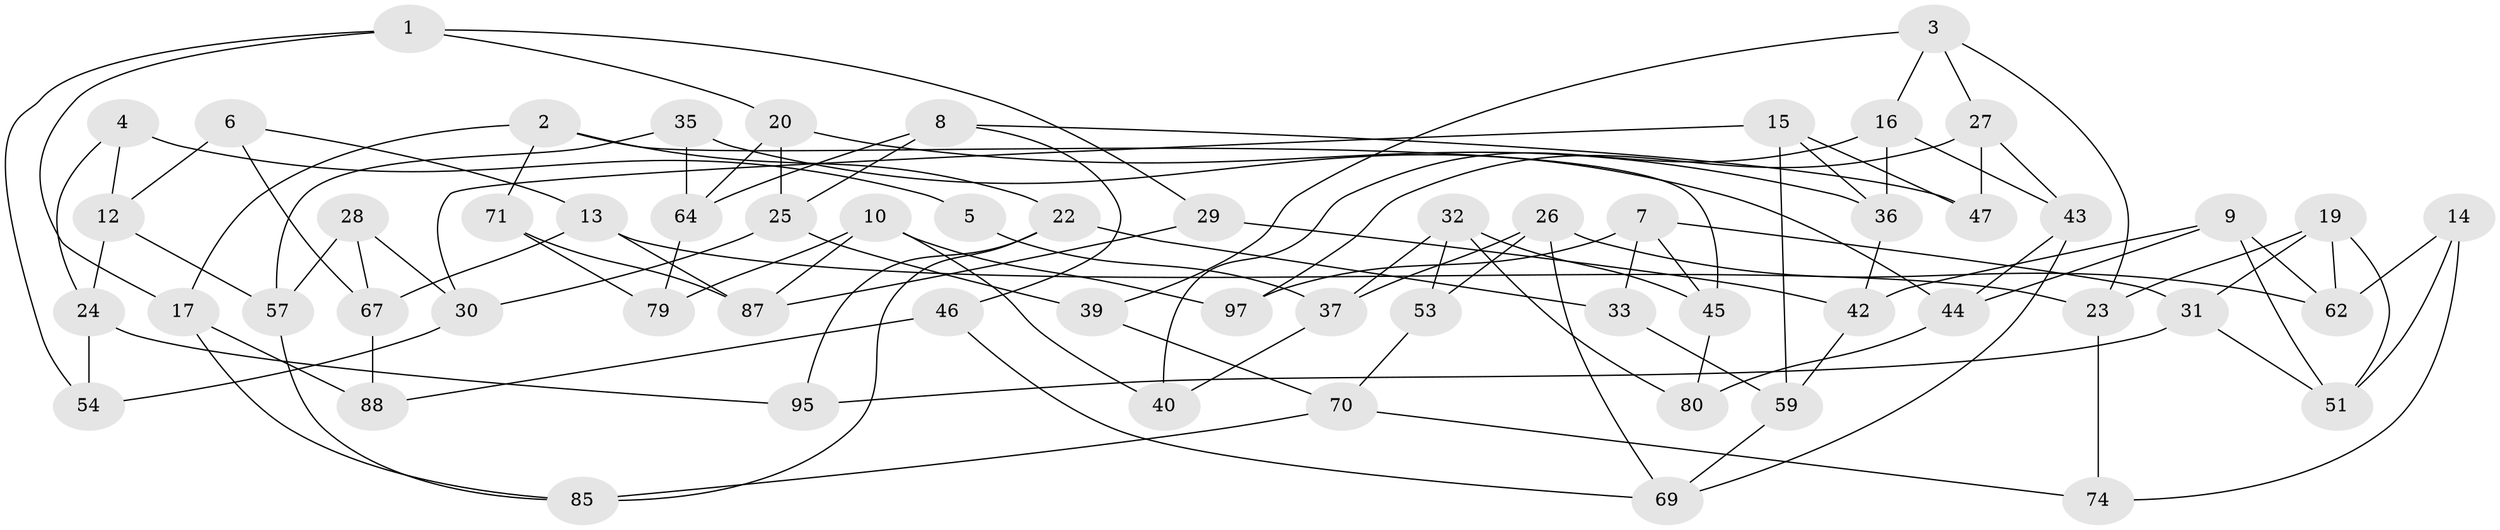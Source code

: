 // original degree distribution, {3: 1.0}
// Generated by graph-tools (version 1.1) at 2025/39/02/21/25 10:39:00]
// undirected, 60 vertices, 109 edges
graph export_dot {
graph [start="1"]
  node [color=gray90,style=filled];
  1 [super="+63"];
  2 [super="+49"];
  3 [super="+56"];
  4 [super="+11"];
  5;
  6;
  7 [super="+72"];
  8 [super="+75"];
  9 [super="+90"];
  10 [super="+38"];
  12 [super="+50"];
  13 [super="+76"];
  14;
  15 [super="+34"];
  16 [super="+18"];
  17 [super="+21"];
  19 [super="+93"];
  20 [super="+94"];
  22 [super="+60"];
  23 [super="+41"];
  24 [super="+58"];
  25 [super="+81"];
  26 [super="+65"];
  27 [super="+92"];
  28;
  29;
  30 [super="+82"];
  31 [super="+66"];
  32 [super="+52"];
  33;
  35;
  36 [super="+91"];
  37 [super="+89"];
  39;
  40;
  42 [super="+84"];
  43 [super="+55"];
  44 [super="+77"];
  45 [super="+48"];
  46;
  47;
  51 [super="+61"];
  53;
  54;
  57 [super="+96"];
  59 [super="+78"];
  62 [super="+98"];
  64 [super="+83"];
  67 [super="+68"];
  69 [super="+99"];
  70 [super="+73"];
  71;
  74;
  79;
  80;
  85 [super="+86"];
  87 [super="+100"];
  88;
  95;
  97;
  1 -- 29;
  1 -- 54;
  1 -- 20;
  1 -- 17;
  2 -- 45;
  2 -- 22;
  2 -- 17;
  2 -- 71;
  3 -- 27;
  3 -- 39;
  3 -- 16;
  3 -- 23;
  4 -- 5 [weight=2];
  4 -- 12;
  4 -- 24;
  5 -- 37;
  6 -- 13;
  6 -- 67;
  6 -- 12;
  7 -- 31;
  7 -- 97;
  7 -- 33;
  7 -- 45;
  8 -- 46;
  8 -- 47;
  8 -- 64;
  8 -- 25;
  9 -- 51;
  9 -- 42;
  9 -- 44;
  9 -- 62;
  10 -- 97;
  10 -- 40;
  10 -- 79;
  10 -- 87;
  12 -- 57;
  12 -- 24;
  13 -- 67;
  13 -- 87;
  13 -- 23;
  14 -- 62;
  14 -- 74;
  14 -- 51;
  15 -- 30;
  15 -- 59;
  15 -- 36;
  15 -- 47;
  16 -- 40;
  16 -- 36;
  16 -- 43;
  17 -- 88;
  17 -- 85;
  19 -- 23;
  19 -- 51;
  19 -- 31;
  19 -- 62;
  20 -- 64;
  20 -- 25;
  20 -- 36;
  22 -- 95;
  22 -- 33;
  22 -- 85;
  23 -- 74;
  24 -- 54;
  24 -- 95;
  25 -- 30;
  25 -- 39;
  26 -- 37;
  26 -- 53;
  26 -- 62;
  26 -- 69;
  27 -- 47;
  27 -- 43;
  27 -- 97;
  28 -- 67;
  28 -- 57;
  28 -- 30;
  29 -- 42;
  29 -- 87;
  30 -- 54;
  31 -- 51;
  31 -- 95;
  32 -- 37;
  32 -- 45;
  32 -- 80;
  32 -- 53;
  33 -- 59;
  35 -- 44;
  35 -- 64;
  35 -- 57;
  36 -- 42;
  37 -- 40;
  39 -- 70;
  42 -- 59;
  43 -- 69;
  43 -- 44;
  44 -- 80;
  45 -- 80;
  46 -- 88;
  46 -- 69;
  53 -- 70;
  57 -- 85;
  59 -- 69;
  64 -- 79;
  67 -- 88;
  70 -- 74;
  70 -- 85;
  71 -- 87;
  71 -- 79;
}
